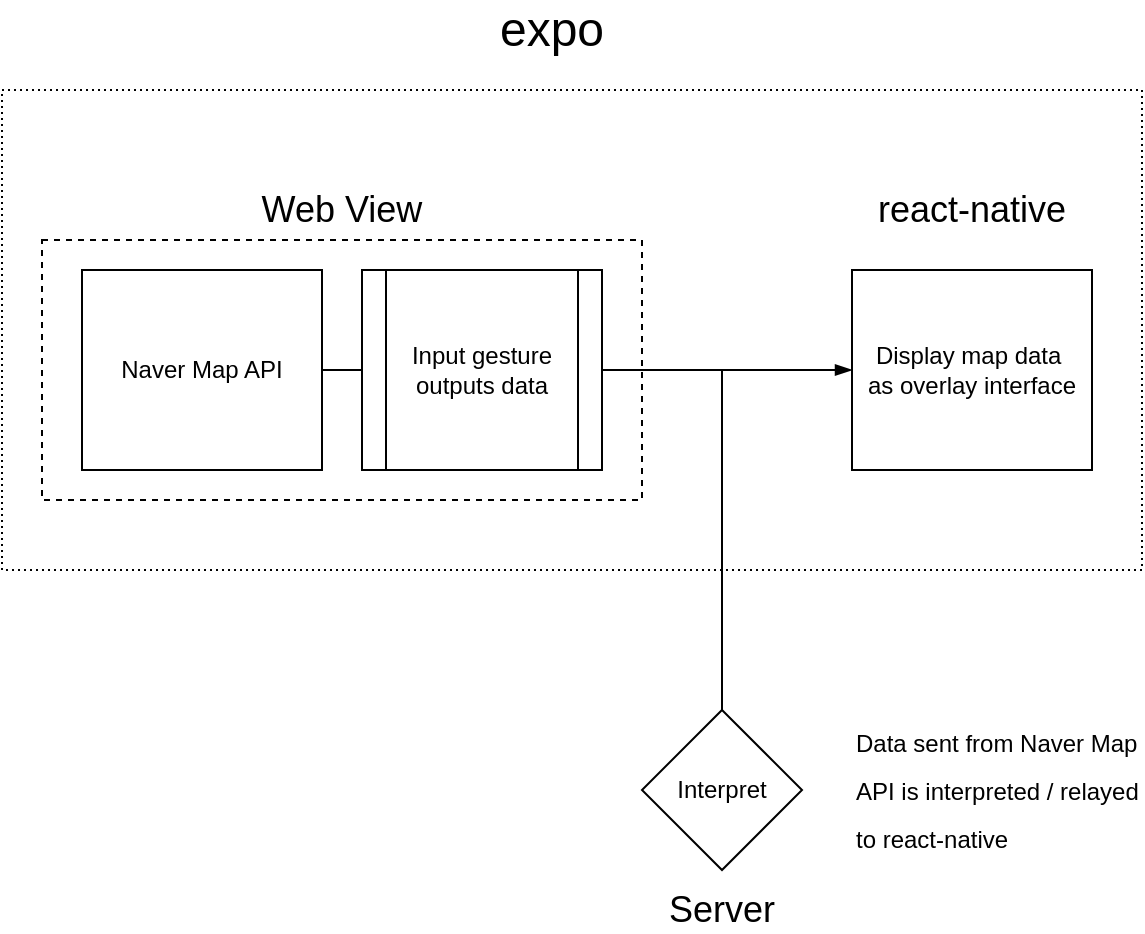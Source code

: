 <mxfile version="14.9.7" type="github">
  <diagram id="kTP-c23ZlVuCpSEOFrGe" name="Page-1">
    <mxGraphModel dx="1422" dy="804" grid="1" gridSize="10" guides="1" tooltips="1" connect="1" arrows="1" fold="1" page="1" pageScale="1" pageWidth="850" pageHeight="1100" math="0" shadow="0">
      <root>
        <mxCell id="0" />
        <mxCell id="1" parent="0" />
        <mxCell id="jXKmYNsc6R3Pupq_ie4q-13" value="" style="rounded=0;whiteSpace=wrap;html=1;dashed=1;dashPattern=1 2;" parent="1" vertex="1">
          <mxGeometry x="150" y="130" width="570" height="240" as="geometry" />
        </mxCell>
        <mxCell id="jXKmYNsc6R3Pupq_ie4q-8" value="" style="rounded=0;whiteSpace=wrap;html=1;dashed=1;" parent="1" vertex="1">
          <mxGeometry x="170" y="205" width="300" height="130" as="geometry" />
        </mxCell>
        <mxCell id="jXKmYNsc6R3Pupq_ie4q-5" style="edgeStyle=orthogonalEdgeStyle;rounded=0;orthogonalLoop=1;jettySize=auto;html=1;exitX=1;exitY=0.5;exitDx=0;exitDy=0;entryX=0;entryY=0.5;entryDx=0;entryDy=0;endArrow=none;endFill=0;" parent="1" source="jXKmYNsc6R3Pupq_ie4q-1" target="jXKmYNsc6R3Pupq_ie4q-4" edge="1">
          <mxGeometry relative="1" as="geometry" />
        </mxCell>
        <mxCell id="jXKmYNsc6R3Pupq_ie4q-1" value="Naver Map API" style="rounded=0;whiteSpace=wrap;html=1;" parent="1" vertex="1">
          <mxGeometry x="190" y="220" width="120" height="100" as="geometry" />
        </mxCell>
        <mxCell id="jXKmYNsc6R3Pupq_ie4q-10" value="" style="edgeStyle=orthogonalEdgeStyle;rounded=0;orthogonalLoop=1;jettySize=auto;html=1;exitX=0.5;exitY=0;exitDx=0;exitDy=0;entryX=0;entryY=0.5;entryDx=0;entryDy=0;startArrow=none;startFill=0;endArrow=blockThin;endFill=1;" parent="1" source="jXKmYNsc6R3Pupq_ie4q-2" target="jXKmYNsc6R3Pupq_ie4q-3" edge="1">
          <mxGeometry relative="1" as="geometry" />
        </mxCell>
        <mxCell id="jXKmYNsc6R3Pupq_ie4q-2" value="Interpret" style="rhombus;whiteSpace=wrap;html=1;" parent="1" vertex="1">
          <mxGeometry x="470" y="440" width="80" height="80" as="geometry" />
        </mxCell>
        <mxCell id="jXKmYNsc6R3Pupq_ie4q-3" value="Display map data&amp;nbsp;&lt;br&gt;as overlay interface" style="rounded=0;whiteSpace=wrap;html=1;" parent="1" vertex="1">
          <mxGeometry x="575" y="220" width="120" height="100" as="geometry" />
        </mxCell>
        <mxCell id="jXKmYNsc6R3Pupq_ie4q-6" value="" style="edgeStyle=orthogonalEdgeStyle;rounded=0;orthogonalLoop=1;jettySize=auto;html=1;exitX=1;exitY=0.5;exitDx=0;exitDy=0;entryX=0.5;entryY=0;entryDx=0;entryDy=0;endArrow=none;endFill=0;startArrow=none;startFill=0;" parent="1" source="jXKmYNsc6R3Pupq_ie4q-4" target="jXKmYNsc6R3Pupq_ie4q-2" edge="1">
          <mxGeometry relative="1" as="geometry" />
        </mxCell>
        <mxCell id="jXKmYNsc6R3Pupq_ie4q-4" value="Input gesture&lt;br&gt;outputs data" style="shape=process;whiteSpace=wrap;html=1;backgroundOutline=1;" parent="1" vertex="1">
          <mxGeometry x="330" y="220" width="120" height="100" as="geometry" />
        </mxCell>
        <mxCell id="jXKmYNsc6R3Pupq_ie4q-7" value="&lt;font style=&quot;font-size: 18px&quot;&gt;Web View&lt;/font&gt;" style="text;html=1;strokeColor=none;fillColor=none;align=center;verticalAlign=middle;whiteSpace=wrap;rounded=0;" parent="1" vertex="1">
          <mxGeometry x="220" y="180" width="200" height="20" as="geometry" />
        </mxCell>
        <mxCell id="jXKmYNsc6R3Pupq_ie4q-9" value="&lt;font style=&quot;font-size: 18px&quot;&gt;Server&lt;/font&gt;" style="text;html=1;strokeColor=none;fillColor=none;align=center;verticalAlign=middle;whiteSpace=wrap;rounded=0;" parent="1" vertex="1">
          <mxGeometry x="445" y="530" width="130" height="20" as="geometry" />
        </mxCell>
        <mxCell id="jXKmYNsc6R3Pupq_ie4q-11" value="&lt;span style=&quot;font-size: 18px&quot;&gt;react-native&lt;/span&gt;" style="text;html=1;strokeColor=none;fillColor=none;align=center;verticalAlign=middle;whiteSpace=wrap;rounded=0;" parent="1" vertex="1">
          <mxGeometry x="575" y="180" width="120" height="20" as="geometry" />
        </mxCell>
        <mxCell id="jXKmYNsc6R3Pupq_ie4q-12" value="&lt;font style=&quot;font-size: 24px&quot;&gt;expo&lt;/font&gt;" style="text;html=1;strokeColor=none;fillColor=none;align=center;verticalAlign=middle;whiteSpace=wrap;rounded=0;" parent="1" vertex="1">
          <mxGeometry x="360" y="90" width="130" height="20" as="geometry" />
        </mxCell>
        <mxCell id="jXKmYNsc6R3Pupq_ie4q-14" value="&lt;p style=&quot;line-height: 200%&quot;&gt;Data sent from Naver Map API is interpreted / relayed to react-native&lt;/p&gt;" style="text;html=1;strokeColor=none;fillColor=none;align=left;verticalAlign=middle;whiteSpace=wrap;rounded=0;dashed=1;dashPattern=1 2;" parent="1" vertex="1">
          <mxGeometry x="575" y="440" width="145" height="80" as="geometry" />
        </mxCell>
      </root>
    </mxGraphModel>
  </diagram>
</mxfile>
